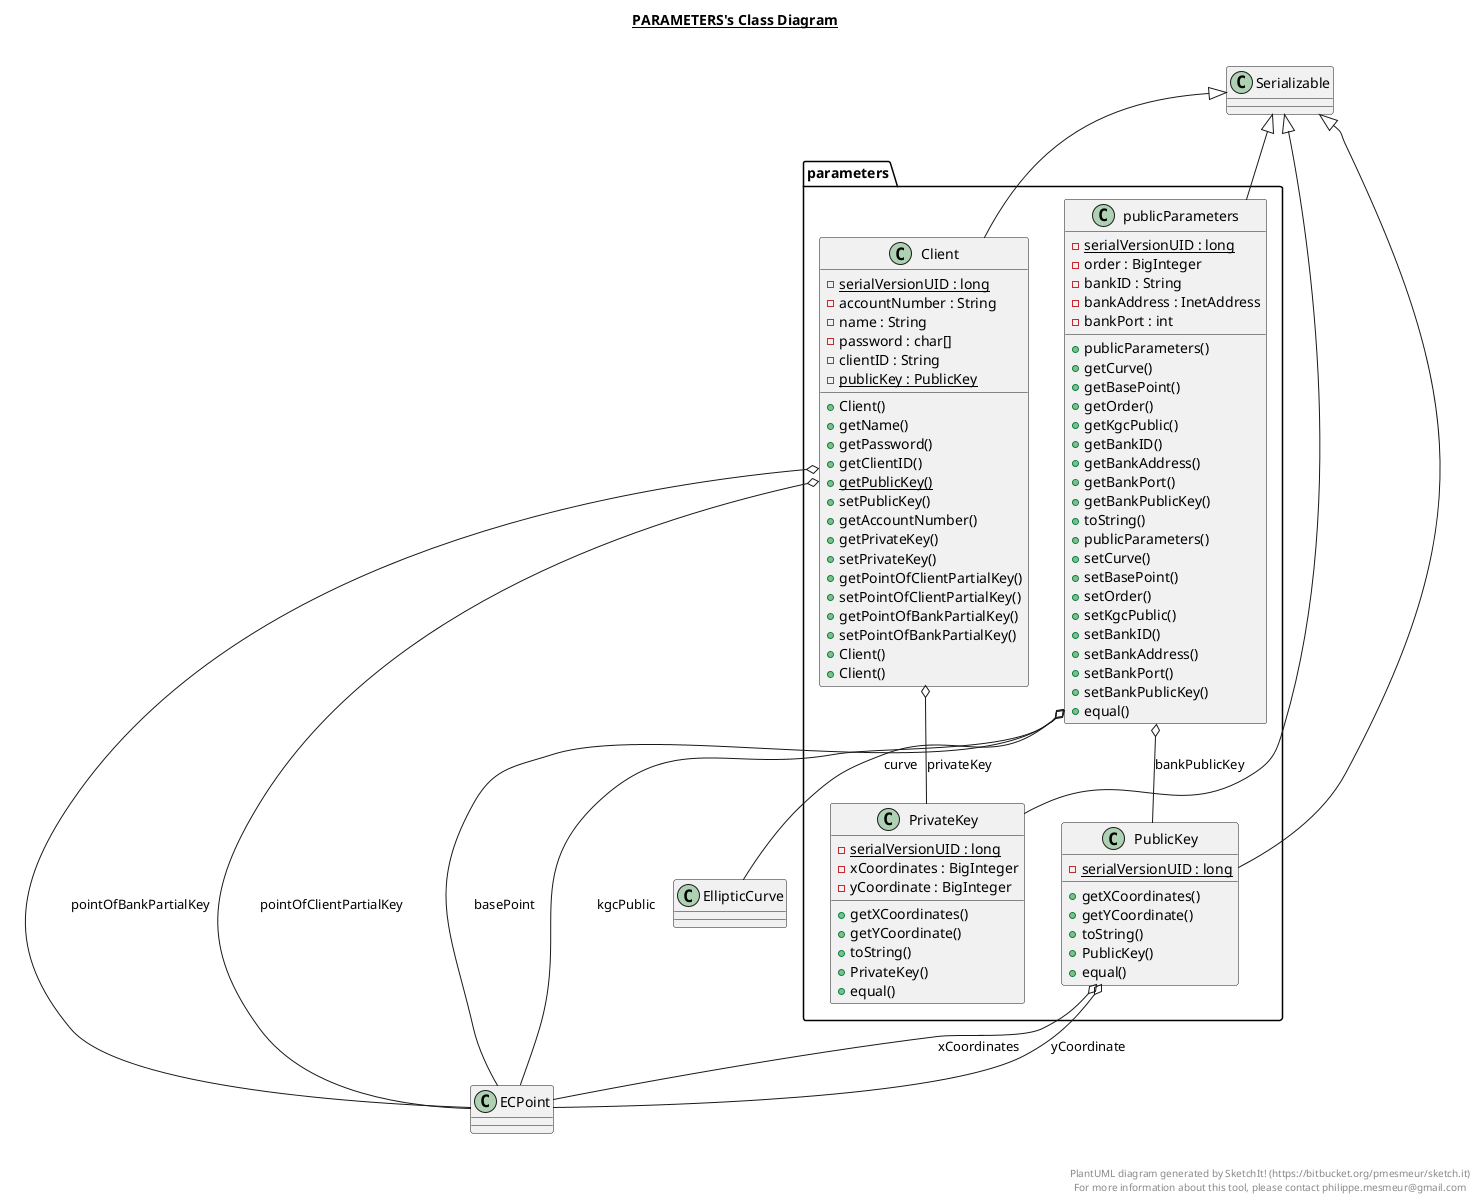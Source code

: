 @startuml

title __PARAMETERS's Class Diagram__\n

  package parameters {
    class Client {
        {static} - serialVersionUID : long
        - accountNumber : String
        - name : String
        - password : char[]
        - clientID : String
        {static} - publicKey : PublicKey
        + Client()
        + getName()
        + getPassword()
        + getClientID()
        {static} + getPublicKey()
        + setPublicKey()
        + getAccountNumber()
        + getPrivateKey()
        + setPrivateKey()
        + getPointOfClientPartialKey()
        + setPointOfClientPartialKey()
        + getPointOfBankPartialKey()
        + setPointOfBankPartialKey()
        + Client()
        + Client()
    }
  }
  

  package parameters {
    class PrivateKey {
        {static} - serialVersionUID : long
        - xCoordinates : BigInteger
        - yCoordinate : BigInteger
        + getXCoordinates()
        + getYCoordinate()
        + toString()
        + PrivateKey()
        + equal()
    }
  }
  

  package parameters {
    class PublicKey {
        {static} - serialVersionUID : long
        + getXCoordinates()
        + getYCoordinate()
        + toString()
        + PublicKey()
        + equal()
    }
  }
  

  package parameters {
    class publicParameters {
        {static} - serialVersionUID : long
        - order : BigInteger
        - bankID : String
        - bankAddress : InetAddress
        - bankPort : int
        + publicParameters()
        + getCurve()
        + getBasePoint()
        + getOrder()
        + getKgcPublic()
        + getBankID()
        + getBankAddress()
        + getBankPort()
        + getBankPublicKey()
        + toString()
        + publicParameters()
        + setCurve()
        + setBasePoint()
        + setOrder()
        + setKgcPublic()
        + setBankID()
        + setBankAddress()
        + setBankPort()
        + setBankPublicKey()
        + equal()
    }
  }
  

  Client -up-|> Serializable
  Client o-- ECPoint : pointOfClientPartialKey
  Client o-- ECPoint : pointOfBankPartialKey
  Client o-- PrivateKey : privateKey
  PrivateKey -up-|> Serializable
  PublicKey -up-|> Serializable
  PublicKey o-- ECPoint : xCoordinates
  PublicKey o-- ECPoint : yCoordinate
  publicParameters -up-|> Serializable
  publicParameters o-- EllipticCurve : curve
  publicParameters o-- ECPoint : basePoint
  publicParameters o-- ECPoint : kgcPublic
  publicParameters o-- PublicKey : bankPublicKey


right footer


PlantUML diagram generated by SketchIt! (https://bitbucket.org/pmesmeur/sketch.it)
For more information about this tool, please contact philippe.mesmeur@gmail.com
endfooter

@enduml
